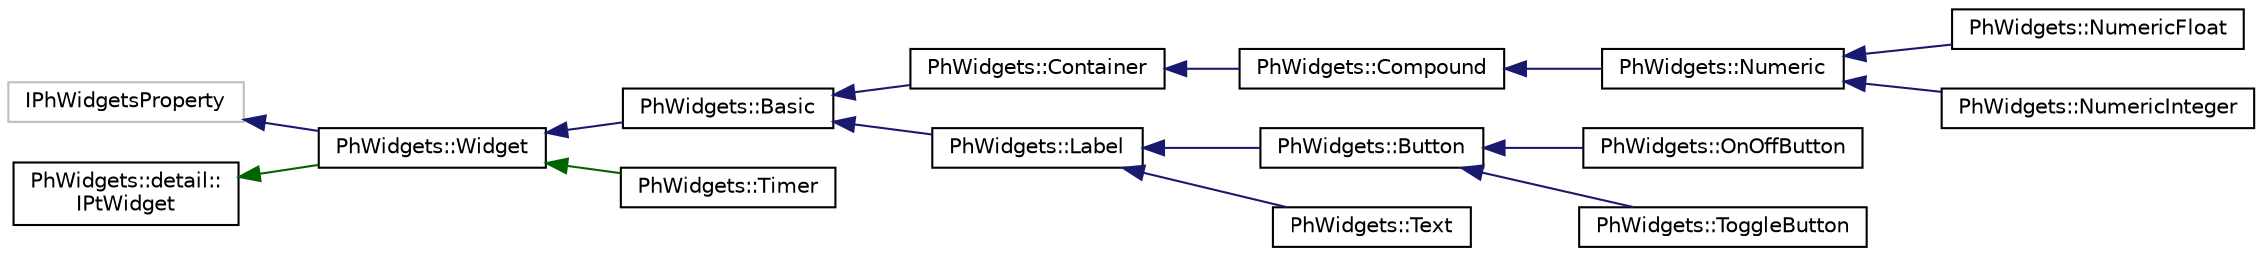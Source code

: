 digraph "Graphical Class Hierarchy"
{
  edge [fontname="Helvetica",fontsize="10",labelfontname="Helvetica",labelfontsize="10"];
  node [fontname="Helvetica",fontsize="10",shape=record];
  rankdir="LR";
  Node148 [label="IPhWidgetsProperty",height=0.2,width=0.4,color="grey75", fillcolor="white", style="filled"];
  Node148 -> Node1 [dir="back",color="midnightblue",fontsize="10",style="solid",fontname="Helvetica"];
  Node1 [label="PhWidgets::Widget",height=0.2,width=0.4,color="black", fillcolor="white", style="filled",URL="$class_ph_widgets_1_1_widget.html",tooltip="Superclass for all widgets. "];
  Node1 -> Node2 [dir="back",color="midnightblue",fontsize="10",style="solid",fontname="Helvetica"];
  Node2 [label="PhWidgets::Basic",height=0.2,width=0.4,color="black", fillcolor="white", style="filled",URL="$class_ph_widgets_1_1_basic.html",tooltip="A superclass of basic resources for most widgets. "];
  Node2 -> Node3 [dir="back",color="midnightblue",fontsize="10",style="solid",fontname="Helvetica"];
  Node3 [label="PhWidgets::Container",height=0.2,width=0.4,color="black", fillcolor="white", style="filled",URL="$class_ph_widgets_1_1_container.html"];
  Node3 -> Node4 [dir="back",color="midnightblue",fontsize="10",style="solid",fontname="Helvetica"];
  Node4 [label="PhWidgets::Compound",height=0.2,width=0.4,color="black", fillcolor="white", style="filled",URL="$class_ph_widgets_1_1_compound.html"];
  Node4 -> Node5 [dir="back",color="midnightblue",fontsize="10",style="solid",fontname="Helvetica"];
  Node5 [label="PhWidgets::Numeric",height=0.2,width=0.4,color="black", fillcolor="white", style="filled",URL="$class_ph_widgets_1_1_numeric.html"];
  Node5 -> Node6 [dir="back",color="midnightblue",fontsize="10",style="solid",fontname="Helvetica"];
  Node6 [label="PhWidgets::NumericFloat",height=0.2,width=0.4,color="black", fillcolor="white", style="filled",URL="$class_ph_widgets_1_1_numeric_float.html"];
  Node5 -> Node7 [dir="back",color="midnightblue",fontsize="10",style="solid",fontname="Helvetica"];
  Node7 [label="PhWidgets::NumericInteger",height=0.2,width=0.4,color="black", fillcolor="white", style="filled",URL="$class_ph_widgets_1_1_numeric_integer.html"];
  Node2 -> Node8 [dir="back",color="midnightblue",fontsize="10",style="solid",fontname="Helvetica"];
  Node8 [label="PhWidgets::Label",height=0.2,width=0.4,color="black", fillcolor="white", style="filled",URL="$class_ph_widgets_1_1_label.html"];
  Node8 -> Node9 [dir="back",color="midnightblue",fontsize="10",style="solid",fontname="Helvetica"];
  Node9 [label="PhWidgets::Button",height=0.2,width=0.4,color="black", fillcolor="white", style="filled",URL="$class_ph_widgets_1_1_button.html"];
  Node9 -> Node10 [dir="back",color="midnightblue",fontsize="10",style="solid",fontname="Helvetica"];
  Node10 [label="PhWidgets::OnOffButton",height=0.2,width=0.4,color="black", fillcolor="white", style="filled",URL="$class_ph_widgets_1_1_on_off_button.html"];
  Node9 -> Node11 [dir="back",color="midnightblue",fontsize="10",style="solid",fontname="Helvetica"];
  Node11 [label="PhWidgets::ToggleButton",height=0.2,width=0.4,color="black", fillcolor="white", style="filled",URL="$class_ph_widgets_1_1_toggle_button.html"];
  Node8 -> Node12 [dir="back",color="midnightblue",fontsize="10",style="solid",fontname="Helvetica"];
  Node12 [label="PhWidgets::Text",height=0.2,width=0.4,color="black", fillcolor="white", style="filled",URL="$class_ph_widgets_1_1_text.html"];
  Node1 -> Node13 [dir="back",color="darkgreen",fontsize="10",style="solid",fontname="Helvetica"];
  Node13 [label="PhWidgets::Timer",height=0.2,width=0.4,color="black", fillcolor="white", style="filled",URL="$class_ph_widgets_1_1_timer.html",tooltip="A widget that invokes a callback after a given length of time. "];
  Node0 [label="PhWidgets::detail::\lIPtWidget",height=0.2,width=0.4,color="black", fillcolor="white", style="filled",URL="$class_ph_widgets_1_1detail_1_1_i_pt_widget.html"];
  Node0 -> Node1 [dir="back",color="darkgreen",fontsize="10",style="solid",fontname="Helvetica"];
}
